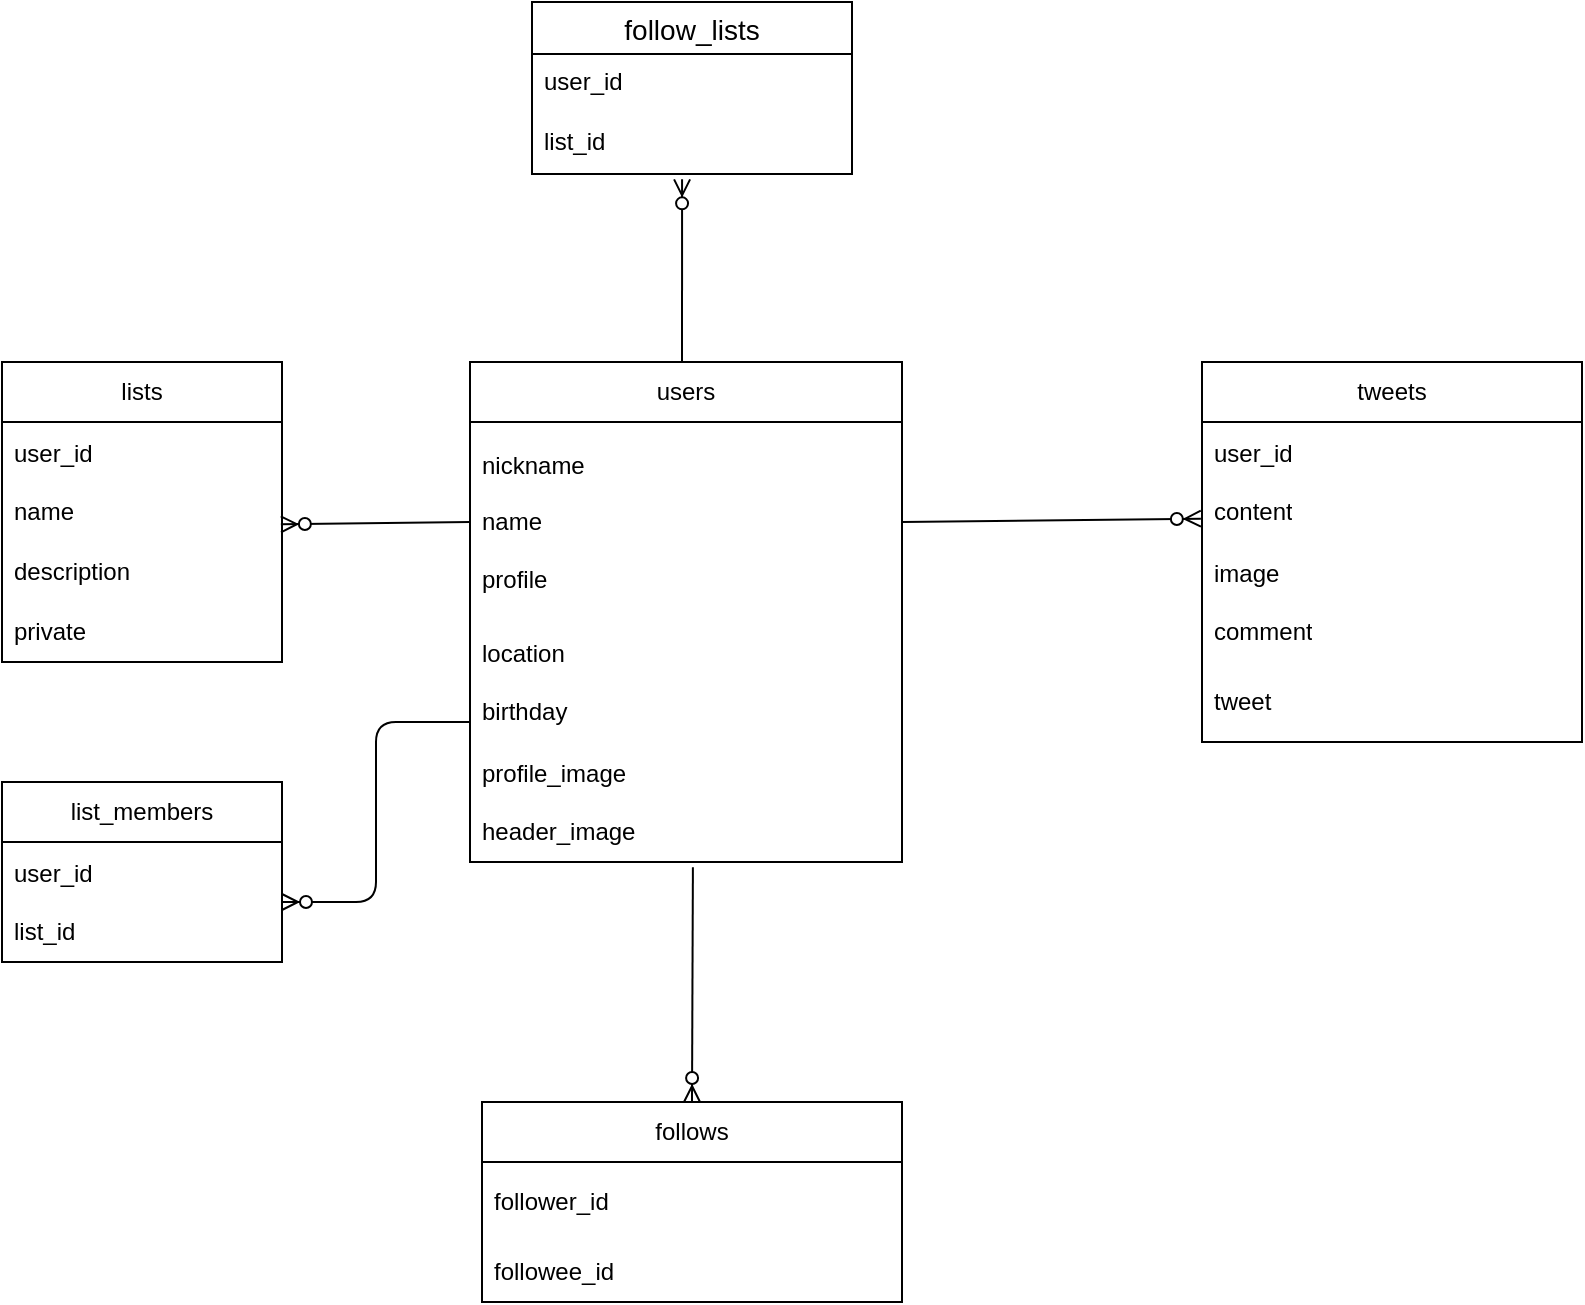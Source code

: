 <mxfile>
    <diagram id="bz-3v4WNPmMhJMTPEpyF" name="ページ1">
        <mxGraphModel dx="1027" dy="633" grid="1" gridSize="10" guides="1" tooltips="1" connect="1" arrows="1" fold="1" page="1" pageScale="1" pageWidth="827" pageHeight="1169" math="0" shadow="0">
            <root>
                <mxCell id="0"/>
                <mxCell id="1" parent="0"/>
                <mxCell id="2" value="&lt;!DOCTYPE html PUBLIC &quot;-//W3C//DTD HTML 4.01//EN&quot; &quot;http://www.w3.org/TR/html4/strict.dtd&quot;&gt;&#10;&lt;html&gt;&#10;&lt;head&gt;&#10;&lt;meta http-equiv=&quot;Content-Type&quot; content=&quot;text/html; charset=UTF-8&quot;&gt;&#10;&lt;meta http-equiv=&quot;Content-Style-Type&quot; content=&quot;text/css&quot;&gt;&#10;&lt;title&gt;&lt;/title&gt;&#10;&lt;meta name=&quot;Generator&quot; content=&quot;Cocoa HTML Writer&quot;&gt;&#10;&lt;meta name=&quot;CocoaVersion&quot; content=&quot;2299.4&quot;&gt;&#10;&lt;style type=&quot;text/css&quot;&gt;&#10;&lt;/style&gt;&#10;&lt;/head&gt;&#10;&lt;body&gt;&#10;&lt;/body&gt;&#10;&lt;/html&gt;" style="text;whiteSpace=wrap;html=1;" parent="1" vertex="1">
                    <mxGeometry x="450" y="270" width="30" height="50" as="geometry"/>
                </mxCell>
                <mxCell id="6" value="users" style="swimlane;fontStyle=0;childLayout=stackLayout;horizontal=1;startSize=30;horizontalStack=0;resizeParent=1;resizeParentMax=0;resizeLast=0;collapsible=1;marginBottom=0;whiteSpace=wrap;html=1;" parent="1" vertex="1">
                    <mxGeometry x="264" y="420" width="216" height="250" as="geometry"/>
                </mxCell>
                <mxCell id="7" value="nickname&lt;br&gt;&lt;br&gt;name&lt;br&gt;&lt;br&gt;profile" style="text;strokeColor=none;fillColor=none;align=left;verticalAlign=middle;spacingLeft=4;spacingRight=4;overflow=hidden;points=[[0,0.5],[1,0.5]];portConstraint=eastwest;rotatable=0;whiteSpace=wrap;html=1;" parent="6" vertex="1">
                    <mxGeometry y="30" width="216" height="100" as="geometry"/>
                </mxCell>
                <mxCell id="8" value="location&lt;br&gt;&lt;br&gt;birthday" style="text;strokeColor=none;fillColor=none;align=left;verticalAlign=middle;spacingLeft=4;spacingRight=4;overflow=hidden;points=[[0,0.5],[1,0.5]];portConstraint=eastwest;rotatable=0;whiteSpace=wrap;html=1;" parent="6" vertex="1">
                    <mxGeometry y="130" width="216" height="60" as="geometry"/>
                </mxCell>
                <mxCell id="9" value="profile_image&lt;br&gt;&lt;br&gt;header_image" style="text;strokeColor=none;fillColor=none;align=left;verticalAlign=middle;spacingLeft=4;spacingRight=4;overflow=hidden;points=[[0,0.5],[1,0.5]];portConstraint=eastwest;rotatable=0;whiteSpace=wrap;html=1;" parent="6" vertex="1">
                    <mxGeometry y="190" width="216" height="60" as="geometry"/>
                </mxCell>
                <mxCell id="10" value="tweets" style="swimlane;fontStyle=0;childLayout=stackLayout;horizontal=1;startSize=30;horizontalStack=0;resizeParent=1;resizeParentMax=0;resizeLast=0;collapsible=1;marginBottom=0;whiteSpace=wrap;html=1;" parent="1" vertex="1">
                    <mxGeometry x="630" y="420" width="190" height="190" as="geometry"/>
                </mxCell>
                <mxCell id="11" value="user_id&lt;br&gt;&lt;br&gt;content" style="text;strokeColor=none;fillColor=none;align=left;verticalAlign=middle;spacingLeft=4;spacingRight=4;overflow=hidden;points=[[0,0.5],[1,0.5]];portConstraint=eastwest;rotatable=0;whiteSpace=wrap;html=1;" parent="10" vertex="1">
                    <mxGeometry y="30" width="190" height="60" as="geometry"/>
                </mxCell>
                <mxCell id="12" value="image&lt;br&gt;&lt;br&gt;comment" style="text;strokeColor=none;fillColor=none;align=left;verticalAlign=middle;spacingLeft=4;spacingRight=4;overflow=hidden;points=[[0,0.5],[1,0.5]];portConstraint=eastwest;rotatable=0;whiteSpace=wrap;html=1;" parent="10" vertex="1">
                    <mxGeometry y="90" width="190" height="60" as="geometry"/>
                </mxCell>
                <mxCell id="13" value="tweet" style="text;strokeColor=none;fillColor=none;align=left;verticalAlign=middle;spacingLeft=4;spacingRight=4;overflow=hidden;points=[[0,0.5],[1,0.5]];portConstraint=eastwest;rotatable=0;whiteSpace=wrap;html=1;" parent="10" vertex="1">
                    <mxGeometry y="150" width="190" height="40" as="geometry"/>
                </mxCell>
                <mxCell id="20" value="" style="fontSize=12;html=1;endArrow=ERzeroToMany;endFill=1;entryX=-0.003;entryY=0.806;entryDx=0;entryDy=0;entryPerimeter=0;exitX=1;exitY=0.5;exitDx=0;exitDy=0;" parent="1" source="7" target="11" edge="1">
                    <mxGeometry width="100" height="100" relative="1" as="geometry">
                        <mxPoint x="520" y="500.0" as="sourcePoint"/>
                        <mxPoint x="526.05" y="625.982" as="targetPoint"/>
                    </mxGeometry>
                </mxCell>
                <mxCell id="21" value="follow_lists" style="swimlane;fontStyle=0;childLayout=stackLayout;horizontal=1;startSize=26;horizontalStack=0;resizeParent=1;resizeParentMax=0;resizeLast=0;collapsible=1;marginBottom=0;align=center;fontSize=14;" parent="1" vertex="1">
                    <mxGeometry x="295" y="240" width="160" height="86" as="geometry"/>
                </mxCell>
                <mxCell id="22" value="user_id" style="text;strokeColor=none;fillColor=none;spacingLeft=4;spacingRight=4;overflow=hidden;rotatable=0;points=[[0,0.5],[1,0.5]];portConstraint=eastwest;fontSize=12;" parent="21" vertex="1">
                    <mxGeometry y="26" width="160" height="30" as="geometry"/>
                </mxCell>
                <mxCell id="23" value="list_id" style="text;strokeColor=none;fillColor=none;spacingLeft=4;spacingRight=4;overflow=hidden;rotatable=0;points=[[0,0.5],[1,0.5]];portConstraint=eastwest;fontSize=12;" parent="21" vertex="1">
                    <mxGeometry y="56" width="160" height="30" as="geometry"/>
                </mxCell>
                <mxCell id="25" value="" style="fontSize=12;html=1;endArrow=ERzeroToMany;endFill=1;entryX=0.469;entryY=1.089;entryDx=0;entryDy=0;entryPerimeter=0;" parent="1" target="23" edge="1">
                    <mxGeometry width="100" height="100" relative="1" as="geometry">
                        <mxPoint x="370" y="420" as="sourcePoint"/>
                        <mxPoint x="370" y="330" as="targetPoint"/>
                    </mxGeometry>
                </mxCell>
                <mxCell id="26" value="lists" style="swimlane;fontStyle=0;childLayout=stackLayout;horizontal=1;startSize=30;horizontalStack=0;resizeParent=1;resizeParentMax=0;resizeLast=0;collapsible=1;marginBottom=0;whiteSpace=wrap;html=1;" parent="1" vertex="1">
                    <mxGeometry x="30" y="420" width="140" height="150" as="geometry"/>
                </mxCell>
                <mxCell id="27" value="user_id&lt;br&gt;&lt;br&gt;name" style="text;strokeColor=none;fillColor=none;align=left;verticalAlign=middle;spacingLeft=4;spacingRight=4;overflow=hidden;points=[[0,0.5],[1,0.5]];portConstraint=eastwest;rotatable=0;whiteSpace=wrap;html=1;" parent="26" vertex="1">
                    <mxGeometry y="30" width="140" height="60" as="geometry"/>
                </mxCell>
                <mxCell id="28" value="description" style="text;strokeColor=none;fillColor=none;align=left;verticalAlign=middle;spacingLeft=4;spacingRight=4;overflow=hidden;points=[[0,0.5],[1,0.5]];portConstraint=eastwest;rotatable=0;whiteSpace=wrap;html=1;" parent="26" vertex="1">
                    <mxGeometry y="90" width="140" height="30" as="geometry"/>
                </mxCell>
                <mxCell id="29" value="private" style="text;strokeColor=none;fillColor=none;align=left;verticalAlign=middle;spacingLeft=4;spacingRight=4;overflow=hidden;points=[[0,0.5],[1,0.5]];portConstraint=eastwest;rotatable=0;whiteSpace=wrap;html=1;" parent="26" vertex="1">
                    <mxGeometry y="120" width="140" height="30" as="geometry"/>
                </mxCell>
                <mxCell id="30" value="&lt;span style=&quot;color: rgba(0, 0, 0, 0); font-family: monospace; font-size: 0px; text-align: start; background-color: rgb(251, 251, 251);&quot;&gt;%3CmxGraphModel%3E%3Croot%3E%3CmxCell%20id%3D%220%22%2F%3E%3CmxCell%20id%3D%221%22%20parent%3D%220%22%2F%3E%3CmxCell%20id%3D%222%22%20value%3D%22%22%20style%3D%22fontSize%3D12%3Bhtml%3D1%3BendArrow%3DERzeroToMany%3BendFill%3D1%3BexitX%3D0%3BexitY%3D0.5%3BexitDx%3D0%3BexitDy%3D0%3BentryX%3D0.996%3BentryY%3D0.853%3BentryDx%3D0%3BentryDy%3D0%3BentryPerimeter%3D0%3B%22%20edge%3D%221%22%20parent%3D%221%22%3E%3CmxGeometry%20width%3D%22100%22%20height%3D%22100%22%20relative%3D%221%22%20as%3D%22geometry%22%3E%3CmxPoint%20x%3D%22264%22%20y%3D%22500%22%20as%3D%22sourcePoint%22%2F%3E%3CmxPoint%20x%3D%22169.44%22%20y%3D%22501.18%22%20as%3D%22targetPoint%22%2F%3E%3C%2FmxGeometry%3E%3C%2FmxCell%3E%3C%2Froot%3E%3C%2FmxGraphModel%3E&lt;/span&gt;" style="fontSize=12;html=1;endArrow=ERzeroToMany;endFill=1;exitX=0;exitY=0.5;exitDx=0;exitDy=0;entryX=0.996;entryY=0.853;entryDx=0;entryDy=0;entryPerimeter=0;" parent="1" source="7" target="27" edge="1">
                    <mxGeometry width="100" height="100" relative="1" as="geometry">
                        <mxPoint x="220.64" y="420" as="sourcePoint"/>
                        <mxPoint x="220.0" y="247.68" as="targetPoint"/>
                    </mxGeometry>
                </mxCell>
                <mxCell id="31" value="list_members" style="swimlane;fontStyle=0;childLayout=stackLayout;horizontal=1;startSize=30;horizontalStack=0;resizeParent=1;resizeParentMax=0;resizeLast=0;collapsible=1;marginBottom=0;whiteSpace=wrap;html=1;" parent="1" vertex="1">
                    <mxGeometry x="30" y="630" width="140" height="90" as="geometry"/>
                </mxCell>
                <mxCell id="32" value="user_id&lt;br&gt;&lt;br&gt;list_id" style="text;strokeColor=none;fillColor=none;align=left;verticalAlign=middle;spacingLeft=4;spacingRight=4;overflow=hidden;points=[[0,0.5],[1,0.5]];portConstraint=eastwest;rotatable=0;whiteSpace=wrap;html=1;" parent="31" vertex="1">
                    <mxGeometry y="30" width="140" height="60" as="geometry"/>
                </mxCell>
                <mxCell id="35" value="" style="fontSize=12;html=1;endArrow=ERzeroToMany;endFill=1;edgeStyle=elbowEdgeStyle;" parent="1" target="32" edge="1">
                    <mxGeometry width="100" height="100" relative="1" as="geometry">
                        <mxPoint x="264" y="600" as="sourcePoint"/>
                        <mxPoint x="224.0" y="641.18" as="targetPoint"/>
                    </mxGeometry>
                </mxCell>
                <mxCell id="36" value="follows" style="swimlane;fontStyle=0;childLayout=stackLayout;horizontal=1;startSize=30;horizontalStack=0;resizeParent=1;resizeParentMax=0;resizeLast=0;collapsible=1;marginBottom=0;whiteSpace=wrap;html=1;" parent="1" vertex="1">
                    <mxGeometry x="270" y="790" width="210" height="100" as="geometry"/>
                </mxCell>
                <mxCell id="37" value="follower_id" style="text;strokeColor=none;fillColor=none;align=left;verticalAlign=middle;spacingLeft=4;spacingRight=4;overflow=hidden;points=[[0,0.5],[1,0.5]];portConstraint=eastwest;rotatable=0;whiteSpace=wrap;html=1;" parent="36" vertex="1">
                    <mxGeometry y="30" width="210" height="40" as="geometry"/>
                </mxCell>
                <mxCell id="39" value="followee_id" style="text;strokeColor=none;fillColor=none;align=left;verticalAlign=middle;spacingLeft=4;spacingRight=4;overflow=hidden;points=[[0,0.5],[1,0.5]];portConstraint=eastwest;rotatable=0;whiteSpace=wrap;html=1;" parent="36" vertex="1">
                    <mxGeometry y="70" width="210" height="30" as="geometry"/>
                </mxCell>
                <mxCell id="40" value="" style="fontSize=12;html=1;endArrow=ERzeroToMany;endFill=1;exitX=0.516;exitY=1.044;exitDx=0;exitDy=0;entryX=0.5;entryY=0;entryDx=0;entryDy=0;exitPerimeter=0;" parent="1" source="9" target="36" edge="1">
                    <mxGeometry width="100" height="100" relative="1" as="geometry">
                        <mxPoint x="419.28" y="700" as="sourcePoint"/>
                        <mxPoint x="324.72" y="701.18" as="targetPoint"/>
                    </mxGeometry>
                </mxCell>
            </root>
        </mxGraphModel>
    </diagram>
</mxfile>